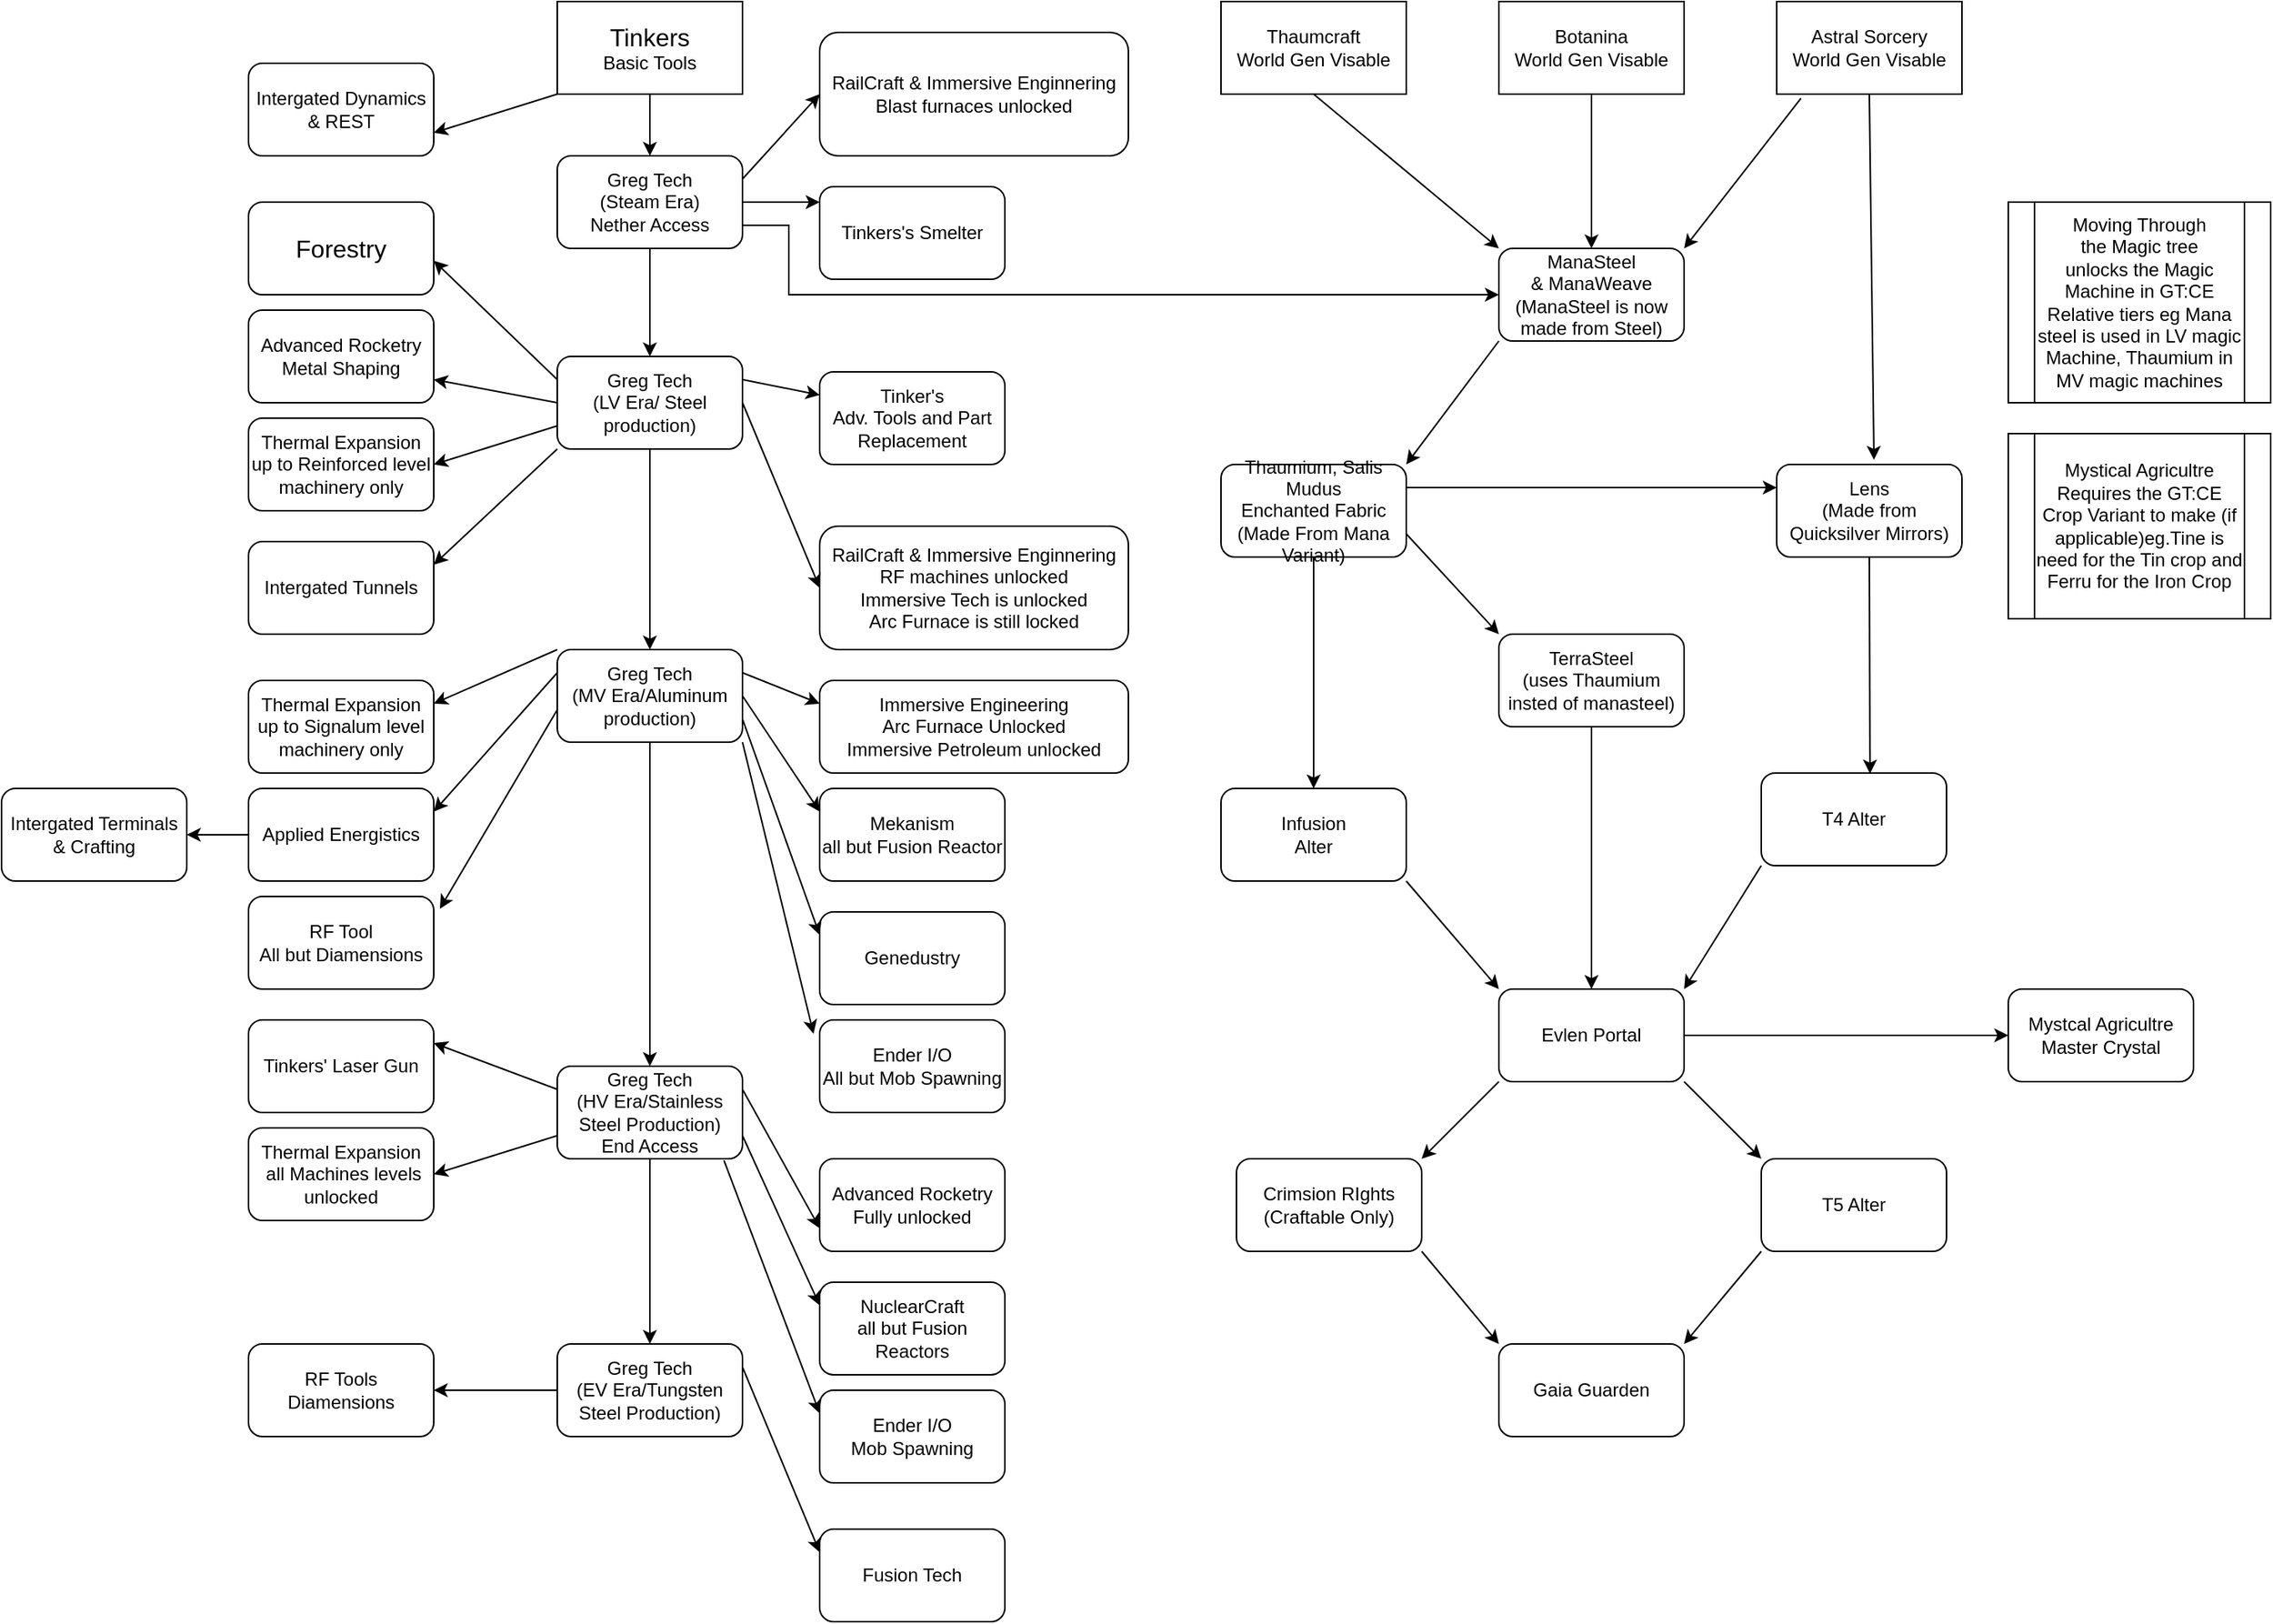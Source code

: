 <mxfile version="12.4.3" type="github" pages="1">
  <diagram id="E05luGIgBVNeL6oh5AB8" name="Page-1">
    <mxGraphModel dx="2500" dy="905" grid="1" gridSize="10" guides="1" tooltips="1" connect="1" arrows="1" fold="1" page="1" pageScale="1" pageWidth="827" pageHeight="1169" math="0" shadow="0">
      <root>
        <mxCell id="0"/>
        <mxCell id="1" parent="0"/>
        <mxCell id="te4BPd4gL-SLr1GhwpY1-33" style="edgeStyle=orthogonalEdgeStyle;rounded=0;orthogonalLoop=1;jettySize=auto;html=1;exitX=0.5;exitY=1;exitDx=0;exitDy=0;entryX=0.5;entryY=0;entryDx=0;entryDy=0;" parent="1" source="PJJnslw4Wn_ZsGAr-Ul9-1" target="te4BPd4gL-SLr1GhwpY1-1" edge="1">
          <mxGeometry relative="1" as="geometry"/>
        </mxCell>
        <mxCell id="PJJnslw4Wn_ZsGAr-Ul9-1" value="&lt;div&gt;&lt;font style=&quot;font-size: 16px&quot;&gt;Tinkers&lt;/font&gt;&lt;/div&gt;Basic Tools" style="rounded=0;whiteSpace=wrap;html=1;" parent="1" vertex="1">
          <mxGeometry x="340" y="20" width="120" height="60" as="geometry"/>
        </mxCell>
        <mxCell id="PJJnslw4Wn_ZsGAr-Ul9-2" value="&lt;font style=&quot;font-size: 16px&quot;&gt;Forestry&lt;/font&gt;" style="rounded=1;whiteSpace=wrap;html=1;" parent="1" vertex="1">
          <mxGeometry x="140" y="150" width="120" height="60" as="geometry"/>
        </mxCell>
        <mxCell id="CSdkW1yLN_EMIZcc1iPK-7" style="edgeStyle=orthogonalEdgeStyle;rounded=0;orthogonalLoop=1;jettySize=auto;html=1;exitX=1;exitY=0.75;exitDx=0;exitDy=0;entryX=0;entryY=0.5;entryDx=0;entryDy=0;" parent="1" source="te4BPd4gL-SLr1GhwpY1-1" target="CSdkW1yLN_EMIZcc1iPK-4" edge="1">
          <mxGeometry relative="1" as="geometry">
            <Array as="points">
              <mxPoint x="490" y="165"/>
              <mxPoint x="490" y="210"/>
            </Array>
          </mxGeometry>
        </mxCell>
        <mxCell id="te4BPd4gL-SLr1GhwpY1-1" value="&lt;div&gt;Greg Tech &lt;br&gt;&lt;/div&gt;&lt;div&gt;(Steam Era)&lt;/div&gt;Nether Access" style="rounded=1;whiteSpace=wrap;html=1;" parent="1" vertex="1">
          <mxGeometry x="340" y="120" width="120" height="60" as="geometry"/>
        </mxCell>
        <mxCell id="te4BPd4gL-SLr1GhwpY1-9" value="&lt;div&gt;Greg Tech&lt;/div&gt;&lt;div&gt;(LV Era/ Steel production)&lt;br&gt;&lt;/div&gt;" style="rounded=1;whiteSpace=wrap;html=1;" parent="1" vertex="1">
          <mxGeometry x="340" y="250" width="120" height="60" as="geometry"/>
        </mxCell>
        <mxCell id="te4BPd4gL-SLr1GhwpY1-12" value="" style="endArrow=classic;html=1;exitX=0.5;exitY=1;exitDx=0;exitDy=0;entryX=0.5;entryY=0;entryDx=0;entryDy=0;" parent="1" source="te4BPd4gL-SLr1GhwpY1-1" target="te4BPd4gL-SLr1GhwpY1-9" edge="1">
          <mxGeometry width="50" height="50" relative="1" as="geometry">
            <mxPoint x="390" y="250" as="sourcePoint"/>
            <mxPoint x="440" y="200" as="targetPoint"/>
          </mxGeometry>
        </mxCell>
        <mxCell id="te4BPd4gL-SLr1GhwpY1-13" value="&lt;div&gt;RailCraft &amp;amp; Immersive Enginnering&lt;/div&gt;&lt;div&gt;Blast &lt;span style=&quot;background-color: rgb(255 , 255 , 255)&quot;&gt;&lt;span style=&quot;background-position: 0% 0% ; background-repeat: repeat ; background-attachment: scroll ; background-image: none ; background-size: auto&quot;&gt;furnaces unlocked&lt;br&gt;&lt;/span&gt;&lt;/span&gt;&lt;/div&gt;" style="rounded=1;whiteSpace=wrap;html=1;" parent="1" vertex="1">
          <mxGeometry x="510" y="40" width="200" height="80" as="geometry"/>
        </mxCell>
        <mxCell id="te4BPd4gL-SLr1GhwpY1-14" value="" style="endArrow=classic;html=1;exitX=1;exitY=0.25;exitDx=0;exitDy=0;entryX=0;entryY=0.5;entryDx=0;entryDy=0;" parent="1" source="te4BPd4gL-SLr1GhwpY1-1" target="te4BPd4gL-SLr1GhwpY1-13" edge="1">
          <mxGeometry width="50" height="50" relative="1" as="geometry">
            <mxPoint x="460" y="200" as="sourcePoint"/>
            <mxPoint x="510" y="150" as="targetPoint"/>
          </mxGeometry>
        </mxCell>
        <mxCell id="te4BPd4gL-SLr1GhwpY1-15" value="&lt;div&gt;RailCraft &amp;amp; Immersive Enginnering&lt;/div&gt;&lt;div&gt;RF machines unlocked&lt;/div&gt;&lt;div&gt;Immersive Tech is unlocked&lt;br&gt;&lt;/div&gt;&lt;div&gt;Arc Furnace is still locked &lt;br&gt;&lt;/div&gt;" style="rounded=1;whiteSpace=wrap;html=1;" parent="1" vertex="1">
          <mxGeometry x="510" y="360" width="200" height="80" as="geometry"/>
        </mxCell>
        <mxCell id="te4BPd4gL-SLr1GhwpY1-16" value="" style="endArrow=classic;html=1;exitX=1;exitY=0.5;exitDx=0;exitDy=0;entryX=0;entryY=0.5;entryDx=0;entryDy=0;" parent="1" source="te4BPd4gL-SLr1GhwpY1-9" target="te4BPd4gL-SLr1GhwpY1-15" edge="1">
          <mxGeometry width="50" height="50" relative="1" as="geometry">
            <mxPoint x="470" y="320" as="sourcePoint"/>
            <mxPoint x="520" y="270" as="targetPoint"/>
          </mxGeometry>
        </mxCell>
        <mxCell id="te4BPd4gL-SLr1GhwpY1-17" value="&lt;div&gt;Greg Tech&lt;/div&gt;&lt;div&gt;(MV Era/Aluminum production)&lt;br&gt;&lt;/div&gt;" style="rounded=1;whiteSpace=wrap;html=1;" parent="1" vertex="1">
          <mxGeometry x="340" y="440" width="120" height="60" as="geometry"/>
        </mxCell>
        <mxCell id="te4BPd4gL-SLr1GhwpY1-18" value="&lt;div&gt;Immersive Engineering&lt;/div&gt;&lt;div&gt;Arc Furnace Unlocked&lt;/div&gt;&lt;div&gt;Immersive Petroleum unlocked&lt;br&gt;&lt;/div&gt;" style="rounded=1;whiteSpace=wrap;html=1;" parent="1" vertex="1">
          <mxGeometry x="510" y="460" width="200" height="60" as="geometry"/>
        </mxCell>
        <mxCell id="te4BPd4gL-SLr1GhwpY1-19" value="" style="endArrow=classic;html=1;exitX=0.5;exitY=1;exitDx=0;exitDy=0;entryX=0.5;entryY=0;entryDx=0;entryDy=0;" parent="1" source="te4BPd4gL-SLr1GhwpY1-9" target="te4BPd4gL-SLr1GhwpY1-17" edge="1">
          <mxGeometry width="50" height="50" relative="1" as="geometry">
            <mxPoint x="400" y="279.289" as="sourcePoint"/>
            <mxPoint x="470" y="280" as="targetPoint"/>
          </mxGeometry>
        </mxCell>
        <mxCell id="te4BPd4gL-SLr1GhwpY1-20" value="" style="endArrow=classic;html=1;exitX=1;exitY=0.25;exitDx=0;exitDy=0;entryX=0;entryY=0.25;entryDx=0;entryDy=0;" parent="1" source="te4BPd4gL-SLr1GhwpY1-17" target="te4BPd4gL-SLr1GhwpY1-18" edge="1">
          <mxGeometry width="50" height="50" relative="1" as="geometry">
            <mxPoint x="460" y="450" as="sourcePoint"/>
            <mxPoint x="510" y="400" as="targetPoint"/>
          </mxGeometry>
        </mxCell>
        <mxCell id="te4BPd4gL-SLr1GhwpY1-39" style="edgeStyle=orthogonalEdgeStyle;rounded=0;orthogonalLoop=1;jettySize=auto;html=1;exitX=0.5;exitY=1;exitDx=0;exitDy=0;entryX=0.5;entryY=0;entryDx=0;entryDy=0;" parent="1" source="te4BPd4gL-SLr1GhwpY1-21" target="te4BPd4gL-SLr1GhwpY1-38" edge="1">
          <mxGeometry relative="1" as="geometry"/>
        </mxCell>
        <mxCell id="te4BPd4gL-SLr1GhwpY1-21" value="&lt;div&gt;Greg Tech&lt;/div&gt;&lt;div&gt;(HV Era/Stainless Steel Production)&lt;br&gt;&lt;/div&gt;&lt;div&gt;End Access&lt;br&gt;&lt;/div&gt;" style="rounded=1;whiteSpace=wrap;html=1;" parent="1" vertex="1">
          <mxGeometry x="340" y="710" width="120" height="60" as="geometry"/>
        </mxCell>
        <mxCell id="te4BPd4gL-SLr1GhwpY1-22" value="" style="endArrow=classic;html=1;exitX=0.5;exitY=1;exitDx=0;exitDy=0;entryX=0.5;entryY=0;entryDx=0;entryDy=0;" parent="1" source="te4BPd4gL-SLr1GhwpY1-17" target="te4BPd4gL-SLr1GhwpY1-21" edge="1">
          <mxGeometry width="50" height="50" relative="1" as="geometry">
            <mxPoint x="400" y="410" as="sourcePoint"/>
            <mxPoint x="450" y="360" as="targetPoint"/>
          </mxGeometry>
        </mxCell>
        <mxCell id="te4BPd4gL-SLr1GhwpY1-23" value="&lt;div&gt;Advanced Rocketry&lt;/div&gt;&lt;div&gt;Fully unlocked&lt;br&gt;&lt;/div&gt;" style="rounded=1;whiteSpace=wrap;html=1;" parent="1" vertex="1">
          <mxGeometry x="510" y="770" width="120" height="60" as="geometry"/>
        </mxCell>
        <mxCell id="te4BPd4gL-SLr1GhwpY1-24" value="&lt;div&gt;Advanced Rocketry&lt;/div&gt;&lt;div&gt;Metal Shaping&lt;br&gt;&lt;/div&gt;" style="rounded=1;whiteSpace=wrap;html=1;" parent="1" vertex="1">
          <mxGeometry x="140" y="220" width="120" height="60" as="geometry"/>
        </mxCell>
        <mxCell id="te4BPd4gL-SLr1GhwpY1-25" value="" style="endArrow=classic;html=1;exitX=0;exitY=0.5;exitDx=0;exitDy=0;entryX=1;entryY=0.75;entryDx=0;entryDy=0;" parent="1" source="te4BPd4gL-SLr1GhwpY1-9" target="te4BPd4gL-SLr1GhwpY1-24" edge="1">
          <mxGeometry width="50" height="50" relative="1" as="geometry">
            <mxPoint x="170" y="320" as="sourcePoint"/>
            <mxPoint x="220" y="270" as="targetPoint"/>
          </mxGeometry>
        </mxCell>
        <mxCell id="te4BPd4gL-SLr1GhwpY1-26" value="" style="endArrow=classic;html=1;exitX=1;exitY=0.25;exitDx=0;exitDy=0;entryX=0;entryY=0.75;entryDx=0;entryDy=0;" parent="1" source="te4BPd4gL-SLr1GhwpY1-21" target="te4BPd4gL-SLr1GhwpY1-23" edge="1">
          <mxGeometry width="50" height="50" relative="1" as="geometry">
            <mxPoint x="470" y="790" as="sourcePoint"/>
            <mxPoint x="520" y="740" as="targetPoint"/>
          </mxGeometry>
        </mxCell>
        <mxCell id="te4BPd4gL-SLr1GhwpY1-27" value="&lt;div&gt;Thermal Expansion&lt;/div&gt;&lt;div&gt;up to Reinforced level machinery only&lt;br&gt;&lt;/div&gt;" style="rounded=1;whiteSpace=wrap;html=1;" parent="1" vertex="1">
          <mxGeometry x="140" y="290" width="120" height="60" as="geometry"/>
        </mxCell>
        <mxCell id="te4BPd4gL-SLr1GhwpY1-28" value="" style="endArrow=classic;html=1;entryX=1;entryY=0.5;entryDx=0;entryDy=0;exitX=0;exitY=0.75;exitDx=0;exitDy=0;" parent="1" source="te4BPd4gL-SLr1GhwpY1-9" target="te4BPd4gL-SLr1GhwpY1-27" edge="1">
          <mxGeometry width="50" height="50" relative="1" as="geometry">
            <mxPoint x="340" y="290" as="sourcePoint"/>
            <mxPoint x="390" y="240" as="targetPoint"/>
          </mxGeometry>
        </mxCell>
        <mxCell id="te4BPd4gL-SLr1GhwpY1-29" value="&lt;div&gt;Thermal Expansion&lt;/div&gt;&lt;div&gt;up to Signalum level machinery only&lt;br&gt;&lt;/div&gt;" style="rounded=1;whiteSpace=wrap;html=1;" parent="1" vertex="1">
          <mxGeometry x="140" y="460" width="120" height="60" as="geometry"/>
        </mxCell>
        <mxCell id="te4BPd4gL-SLr1GhwpY1-30" value="&lt;div&gt;Thermal Expansion&lt;/div&gt;&lt;div&gt;&amp;nbsp;all Machines levels unlocked&lt;br&gt;&lt;/div&gt;" style="rounded=1;whiteSpace=wrap;html=1;" parent="1" vertex="1">
          <mxGeometry x="140" y="750" width="120" height="60" as="geometry"/>
        </mxCell>
        <mxCell id="te4BPd4gL-SLr1GhwpY1-35" value="" style="endArrow=classic;html=1;exitX=0;exitY=0.25;exitDx=0;exitDy=0;entryX=1;entryY=0.633;entryDx=0;entryDy=0;entryPerimeter=0;" parent="1" source="te4BPd4gL-SLr1GhwpY1-9" target="PJJnslw4Wn_ZsGAr-Ul9-2" edge="1">
          <mxGeometry width="50" height="50" relative="1" as="geometry">
            <mxPoint x="280" y="170" as="sourcePoint"/>
            <mxPoint x="330" y="120" as="targetPoint"/>
          </mxGeometry>
        </mxCell>
        <mxCell id="te4BPd4gL-SLr1GhwpY1-37" value="" style="endArrow=classic;html=1;entryX=1;entryY=0.25;entryDx=0;entryDy=0;exitX=0;exitY=0;exitDx=0;exitDy=0;" parent="1" source="te4BPd4gL-SLr1GhwpY1-17" target="te4BPd4gL-SLr1GhwpY1-29" edge="1">
          <mxGeometry width="50" height="50" relative="1" as="geometry">
            <mxPoint x="338" y="385" as="sourcePoint"/>
            <mxPoint x="390" y="390" as="targetPoint"/>
          </mxGeometry>
        </mxCell>
        <mxCell id="te4BPd4gL-SLr1GhwpY1-38" value="&lt;div&gt;Greg Tech&lt;/div&gt;&lt;div&gt;(EV Era/Tungsten Steel Production)&lt;br&gt;&lt;/div&gt;" style="rounded=1;whiteSpace=wrap;html=1;" parent="1" vertex="1">
          <mxGeometry x="340" y="890" width="120" height="60" as="geometry"/>
        </mxCell>
        <mxCell id="te4BPd4gL-SLr1GhwpY1-42" value="RF Tools Diamensions" style="rounded=1;whiteSpace=wrap;html=1;" parent="1" vertex="1">
          <mxGeometry x="140" y="890" width="120" height="60" as="geometry"/>
        </mxCell>
        <mxCell id="te4BPd4gL-SLr1GhwpY1-43" value="" style="endArrow=classic;html=1;entryX=1;entryY=0.5;entryDx=0;entryDy=0;exitX=0;exitY=0.5;exitDx=0;exitDy=0;" parent="1" source="te4BPd4gL-SLr1GhwpY1-38" target="te4BPd4gL-SLr1GhwpY1-42" edge="1">
          <mxGeometry width="50" height="50" relative="1" as="geometry">
            <mxPoint x="280" y="960" as="sourcePoint"/>
            <mxPoint x="330" y="910" as="targetPoint"/>
          </mxGeometry>
        </mxCell>
        <mxCell id="te4BPd4gL-SLr1GhwpY1-44" value="&lt;div&gt;Ender I/O&lt;/div&gt;Mob Spawning" style="rounded=1;whiteSpace=wrap;html=1;" parent="1" vertex="1">
          <mxGeometry x="510" y="920" width="120" height="60" as="geometry"/>
        </mxCell>
        <mxCell id="te4BPd4gL-SLr1GhwpY1-45" value="" style="endArrow=classic;html=1;exitX=0.9;exitY=1.017;exitDx=0;exitDy=0;entryX=0;entryY=0.25;entryDx=0;entryDy=0;exitPerimeter=0;" parent="1" source="te4BPd4gL-SLr1GhwpY1-21" target="te4BPd4gL-SLr1GhwpY1-44" edge="1">
          <mxGeometry width="50" height="50" relative="1" as="geometry">
            <mxPoint x="460" y="950" as="sourcePoint"/>
            <mxPoint x="517" y="903" as="targetPoint"/>
          </mxGeometry>
        </mxCell>
        <mxCell id="te4BPd4gL-SLr1GhwpY1-46" value="&lt;div&gt;Mekanism&lt;/div&gt;&lt;div&gt;all but Fusion Reactor&lt;br&gt;&lt;/div&gt;" style="rounded=1;whiteSpace=wrap;html=1;" parent="1" vertex="1">
          <mxGeometry x="510" y="530" width="120" height="60" as="geometry"/>
        </mxCell>
        <mxCell id="te4BPd4gL-SLr1GhwpY1-48" value="" style="endArrow=classic;html=1;exitX=1;exitY=0.5;exitDx=0;exitDy=0;entryX=0;entryY=0.25;entryDx=0;entryDy=0;" parent="1" source="te4BPd4gL-SLr1GhwpY1-17" target="te4BPd4gL-SLr1GhwpY1-46" edge="1">
          <mxGeometry width="50" height="50" relative="1" as="geometry">
            <mxPoint x="440" y="500" as="sourcePoint"/>
            <mxPoint x="490" y="450" as="targetPoint"/>
          </mxGeometry>
        </mxCell>
        <mxCell id="te4BPd4gL-SLr1GhwpY1-49" value="&lt;div&gt;NuclearCraft&lt;/div&gt;&lt;div&gt;all but Fusion Reactors&lt;br&gt;&lt;/div&gt;" style="rounded=1;whiteSpace=wrap;html=1;" parent="1" vertex="1">
          <mxGeometry x="510" y="850" width="120" height="60" as="geometry"/>
        </mxCell>
        <mxCell id="te4BPd4gL-SLr1GhwpY1-50" value="" style="endArrow=classic;html=1;exitX=1;exitY=0.75;exitDx=0;exitDy=0;entryX=0;entryY=0.25;entryDx=0;entryDy=0;" parent="1" source="te4BPd4gL-SLr1GhwpY1-21" target="te4BPd4gL-SLr1GhwpY1-49" edge="1">
          <mxGeometry width="50" height="50" relative="1" as="geometry">
            <mxPoint x="460" y="850" as="sourcePoint"/>
            <mxPoint x="510" y="800" as="targetPoint"/>
          </mxGeometry>
        </mxCell>
        <mxCell id="te4BPd4gL-SLr1GhwpY1-51" value="Applied Energistics" style="rounded=1;whiteSpace=wrap;html=1;" parent="1" vertex="1">
          <mxGeometry x="140" y="530" width="120" height="60" as="geometry"/>
        </mxCell>
        <mxCell id="te4BPd4gL-SLr1GhwpY1-52" value="" style="endArrow=classic;html=1;entryX=1;entryY=0.5;entryDx=0;entryDy=0;exitX=0;exitY=0.75;exitDx=0;exitDy=0;" parent="1" source="te4BPd4gL-SLr1GhwpY1-21" target="te4BPd4gL-SLr1GhwpY1-30" edge="1">
          <mxGeometry width="50" height="50" relative="1" as="geometry">
            <mxPoint x="290" y="810" as="sourcePoint"/>
            <mxPoint x="340" y="760" as="targetPoint"/>
          </mxGeometry>
        </mxCell>
        <mxCell id="te4BPd4gL-SLr1GhwpY1-53" value="" style="endArrow=classic;html=1;entryX=1;entryY=0.25;entryDx=0;entryDy=0;exitX=0;exitY=0.25;exitDx=0;exitDy=0;" parent="1" source="te4BPd4gL-SLr1GhwpY1-17" target="te4BPd4gL-SLr1GhwpY1-51" edge="1">
          <mxGeometry width="50" height="50" relative="1" as="geometry">
            <mxPoint x="280" y="490" as="sourcePoint"/>
            <mxPoint x="330" y="440" as="targetPoint"/>
          </mxGeometry>
        </mxCell>
        <mxCell id="te4BPd4gL-SLr1GhwpY1-54" value="Genedustry" style="rounded=1;whiteSpace=wrap;html=1;" parent="1" vertex="1">
          <mxGeometry x="510" y="610" width="120" height="60" as="geometry"/>
        </mxCell>
        <mxCell id="te4BPd4gL-SLr1GhwpY1-55" value="" style="endArrow=classic;html=1;entryX=0;entryY=0.25;entryDx=0;entryDy=0;exitX=1;exitY=0.75;exitDx=0;exitDy=0;" parent="1" source="te4BPd4gL-SLr1GhwpY1-17" target="te4BPd4gL-SLr1GhwpY1-54" edge="1">
          <mxGeometry width="50" height="50" relative="1" as="geometry">
            <mxPoint x="430" y="530" as="sourcePoint"/>
            <mxPoint x="480" y="480" as="targetPoint"/>
          </mxGeometry>
        </mxCell>
        <mxCell id="te4BPd4gL-SLr1GhwpY1-56" value="&lt;div&gt;Fusion Tech&lt;/div&gt;" style="rounded=1;whiteSpace=wrap;html=1;" parent="1" vertex="1">
          <mxGeometry x="510" y="1010" width="120" height="60" as="geometry"/>
        </mxCell>
        <mxCell id="te4BPd4gL-SLr1GhwpY1-57" value="" style="endArrow=classic;html=1;entryX=0;entryY=0.25;entryDx=0;entryDy=0;exitX=1;exitY=0.25;exitDx=0;exitDy=0;" parent="1" source="te4BPd4gL-SLr1GhwpY1-38" target="te4BPd4gL-SLr1GhwpY1-56" edge="1">
          <mxGeometry width="50" height="50" relative="1" as="geometry">
            <mxPoint x="420" y="1030" as="sourcePoint"/>
            <mxPoint x="470" y="980" as="targetPoint"/>
          </mxGeometry>
        </mxCell>
        <mxCell id="te4BPd4gL-SLr1GhwpY1-59" value="&lt;div&gt;RF Tool&lt;/div&gt;&lt;div&gt;All but Diamensions&lt;br&gt;&lt;/div&gt;" style="rounded=1;whiteSpace=wrap;html=1;" parent="1" vertex="1">
          <mxGeometry x="140" y="600" width="120" height="60" as="geometry"/>
        </mxCell>
        <mxCell id="te4BPd4gL-SLr1GhwpY1-60" value="" style="endArrow=classic;html=1;entryX=1.033;entryY=0.133;entryDx=0;entryDy=0;entryPerimeter=0;exitX=0;exitY=0.65;exitDx=0;exitDy=0;exitPerimeter=0;" parent="1" source="te4BPd4gL-SLr1GhwpY1-17" target="te4BPd4gL-SLr1GhwpY1-59" edge="1">
          <mxGeometry width="50" height="50" relative="1" as="geometry">
            <mxPoint x="300" y="550" as="sourcePoint"/>
            <mxPoint x="350" y="500" as="targetPoint"/>
          </mxGeometry>
        </mxCell>
        <mxCell id="te4BPd4gL-SLr1GhwpY1-61" value="&lt;div&gt;Ender I/O&lt;/div&gt;All but Mob Spawning" style="rounded=1;whiteSpace=wrap;html=1;" parent="1" vertex="1">
          <mxGeometry x="510" y="680" width="120" height="60" as="geometry"/>
        </mxCell>
        <mxCell id="te4BPd4gL-SLr1GhwpY1-62" value="" style="endArrow=classic;html=1;entryX=-0.033;entryY=0.15;entryDx=0;entryDy=0;entryPerimeter=0;exitX=1;exitY=1;exitDx=0;exitDy=0;" parent="1" source="te4BPd4gL-SLr1GhwpY1-17" target="te4BPd4gL-SLr1GhwpY1-61" edge="1">
          <mxGeometry width="50" height="50" relative="1" as="geometry">
            <mxPoint x="430" y="610" as="sourcePoint"/>
            <mxPoint x="480" y="560" as="targetPoint"/>
          </mxGeometry>
        </mxCell>
        <mxCell id="CSdkW1yLN_EMIZcc1iPK-1" value="&lt;div&gt;Thaumcraft&lt;/div&gt;World Gen Visable" style="rounded=0;whiteSpace=wrap;html=1;" parent="1" vertex="1">
          <mxGeometry x="770" y="20" width="120" height="60" as="geometry"/>
        </mxCell>
        <mxCell id="CSdkW1yLN_EMIZcc1iPK-2" value="&lt;div&gt;Botanina&lt;/div&gt;&lt;div&gt;World Gen Visable&lt;/div&gt;" style="rounded=0;whiteSpace=wrap;html=1;" parent="1" vertex="1">
          <mxGeometry x="950" y="20" width="120" height="60" as="geometry"/>
        </mxCell>
        <mxCell id="CSdkW1yLN_EMIZcc1iPK-3" value="&lt;div&gt;Astral Sorcery&lt;/div&gt;World Gen Visable" style="rounded=0;whiteSpace=wrap;html=1;" parent="1" vertex="1">
          <mxGeometry x="1130" y="20" width="120" height="60" as="geometry"/>
        </mxCell>
        <mxCell id="CSdkW1yLN_EMIZcc1iPK-4" value="&lt;div&gt;ManaSteel&lt;/div&gt;&amp;amp; ManaWeave&lt;br&gt;&lt;div&gt;(ManaSteel is now made from Steel)&lt;br&gt;&lt;/div&gt;" style="rounded=1;whiteSpace=wrap;html=1;" parent="1" vertex="1">
          <mxGeometry x="950" y="180" width="120" height="60" as="geometry"/>
        </mxCell>
        <mxCell id="CSdkW1yLN_EMIZcc1iPK-5" value="" style="endArrow=classic;html=1;exitX=0.5;exitY=1;exitDx=0;exitDy=0;entryX=0.5;entryY=0;entryDx=0;entryDy=0;" parent="1" source="CSdkW1yLN_EMIZcc1iPK-2" target="CSdkW1yLN_EMIZcc1iPK-4" edge="1">
          <mxGeometry width="50" height="50" relative="1" as="geometry">
            <mxPoint x="1000" y="150" as="sourcePoint"/>
            <mxPoint x="1050" y="100" as="targetPoint"/>
          </mxGeometry>
        </mxCell>
        <mxCell id="CSdkW1yLN_EMIZcc1iPK-6" value="&lt;div&gt;Thaumium, Salis Mudus&lt;br&gt;&lt;/div&gt;&lt;div&gt;Enchanted Fabric&lt;br&gt;&lt;/div&gt;&lt;div&gt;(Made From Mana Variant)&lt;br&gt;&lt;/div&gt;" style="rounded=1;whiteSpace=wrap;html=1;" parent="1" vertex="1">
          <mxGeometry x="770" y="320" width="120" height="60" as="geometry"/>
        </mxCell>
        <mxCell id="CSdkW1yLN_EMIZcc1iPK-8" value="" style="endArrow=classic;html=1;exitX=0.5;exitY=1;exitDx=0;exitDy=0;entryX=0;entryY=0;entryDx=0;entryDy=0;" parent="1" source="CSdkW1yLN_EMIZcc1iPK-1" target="CSdkW1yLN_EMIZcc1iPK-4" edge="1">
          <mxGeometry width="50" height="50" relative="1" as="geometry">
            <mxPoint x="810" y="170" as="sourcePoint"/>
            <mxPoint x="860" y="120" as="targetPoint"/>
          </mxGeometry>
        </mxCell>
        <mxCell id="CSdkW1yLN_EMIZcc1iPK-9" value="" style="endArrow=classic;html=1;exitX=0.131;exitY=1.045;exitDx=0;exitDy=0;exitPerimeter=0;entryX=1;entryY=0;entryDx=0;entryDy=0;" parent="1" source="CSdkW1yLN_EMIZcc1iPK-3" target="CSdkW1yLN_EMIZcc1iPK-4" edge="1">
          <mxGeometry width="50" height="50" relative="1" as="geometry">
            <mxPoint x="1120" y="190" as="sourcePoint"/>
            <mxPoint x="1170" y="140" as="targetPoint"/>
          </mxGeometry>
        </mxCell>
        <mxCell id="CSdkW1yLN_EMIZcc1iPK-10" value="" style="endArrow=classic;html=1;exitX=0;exitY=1;exitDx=0;exitDy=0;entryX=1;entryY=0;entryDx=0;entryDy=0;" parent="1" source="CSdkW1yLN_EMIZcc1iPK-4" target="CSdkW1yLN_EMIZcc1iPK-6" edge="1">
          <mxGeometry width="50" height="50" relative="1" as="geometry">
            <mxPoint x="980" y="350" as="sourcePoint"/>
            <mxPoint x="1030" y="300" as="targetPoint"/>
          </mxGeometry>
        </mxCell>
        <mxCell id="CSdkW1yLN_EMIZcc1iPK-11" value="&lt;div&gt;TerraSteel&lt;/div&gt;&lt;div&gt;(uses Thaumium insted of manasteel)&lt;br&gt;&lt;/div&gt;" style="rounded=1;whiteSpace=wrap;html=1;" parent="1" vertex="1">
          <mxGeometry x="950" y="430" width="120" height="60" as="geometry"/>
        </mxCell>
        <mxCell id="CSdkW1yLN_EMIZcc1iPK-12" value="&lt;div&gt;Lens&lt;/div&gt;&lt;div&gt;(Made from Quicksilver Mirrors)&lt;br&gt;&lt;/div&gt;" style="rounded=1;whiteSpace=wrap;html=1;" parent="1" vertex="1">
          <mxGeometry x="1130" y="320" width="120" height="60" as="geometry"/>
        </mxCell>
        <mxCell id="CSdkW1yLN_EMIZcc1iPK-13" value="" style="endArrow=classic;html=1;exitX=1;exitY=0.25;exitDx=0;exitDy=0;entryX=0;entryY=0.25;entryDx=0;entryDy=0;" parent="1" source="CSdkW1yLN_EMIZcc1iPK-6" target="CSdkW1yLN_EMIZcc1iPK-12" edge="1">
          <mxGeometry width="50" height="50" relative="1" as="geometry">
            <mxPoint x="910" y="390" as="sourcePoint"/>
            <mxPoint x="960" y="340" as="targetPoint"/>
          </mxGeometry>
        </mxCell>
        <mxCell id="CSdkW1yLN_EMIZcc1iPK-14" value="" style="endArrow=classic;html=1;exitX=1;exitY=0.75;exitDx=0;exitDy=0;entryX=0;entryY=0;entryDx=0;entryDy=0;" parent="1" source="CSdkW1yLN_EMIZcc1iPK-6" target="CSdkW1yLN_EMIZcc1iPK-11" edge="1">
          <mxGeometry width="50" height="50" relative="1" as="geometry">
            <mxPoint x="900" y="420" as="sourcePoint"/>
            <mxPoint x="950" y="370" as="targetPoint"/>
          </mxGeometry>
        </mxCell>
        <mxCell id="CSdkW1yLN_EMIZcc1iPK-15" value="T4 Alter" style="rounded=1;whiteSpace=wrap;html=1;" parent="1" vertex="1">
          <mxGeometry x="1120" y="520" width="120" height="60" as="geometry"/>
        </mxCell>
        <mxCell id="CSdkW1yLN_EMIZcc1iPK-16" value="&lt;div&gt;Infusion&lt;/div&gt;&lt;div&gt;Alter&lt;br&gt;&lt;/div&gt;" style="rounded=1;whiteSpace=wrap;html=1;" parent="1" vertex="1">
          <mxGeometry x="770" y="530" width="120" height="60" as="geometry"/>
        </mxCell>
        <mxCell id="CSdkW1yLN_EMIZcc1iPK-17" value="" style="endArrow=classic;html=1;exitX=0.5;exitY=1;exitDx=0;exitDy=0;entryX=0.5;entryY=0;entryDx=0;entryDy=0;" parent="1" source="CSdkW1yLN_EMIZcc1iPK-6" target="CSdkW1yLN_EMIZcc1iPK-16" edge="1">
          <mxGeometry width="50" height="50" relative="1" as="geometry">
            <mxPoint x="820" y="500" as="sourcePoint"/>
            <mxPoint x="870" y="450" as="targetPoint"/>
          </mxGeometry>
        </mxCell>
        <mxCell id="CSdkW1yLN_EMIZcc1iPK-18" value="" style="endArrow=classic;html=1;exitX=0.5;exitY=1;exitDx=0;exitDy=0;entryX=0.587;entryY=0.006;entryDx=0;entryDy=0;entryPerimeter=0;" parent="1" source="CSdkW1yLN_EMIZcc1iPK-12" target="CSdkW1yLN_EMIZcc1iPK-15" edge="1">
          <mxGeometry width="50" height="50" relative="1" as="geometry">
            <mxPoint x="1160" y="470" as="sourcePoint"/>
            <mxPoint x="1210" y="420" as="targetPoint"/>
          </mxGeometry>
        </mxCell>
        <mxCell id="CSdkW1yLN_EMIZcc1iPK-19" value="Evlen Portal" style="rounded=1;whiteSpace=wrap;html=1;" parent="1" vertex="1">
          <mxGeometry x="950" y="660" width="120" height="60" as="geometry"/>
        </mxCell>
        <mxCell id="CSdkW1yLN_EMIZcc1iPK-20" value="" style="endArrow=classic;html=1;exitX=1;exitY=1;exitDx=0;exitDy=0;entryX=0;entryY=0;entryDx=0;entryDy=0;" parent="1" source="CSdkW1yLN_EMIZcc1iPK-16" target="CSdkW1yLN_EMIZcc1iPK-19" edge="1">
          <mxGeometry width="50" height="50" relative="1" as="geometry">
            <mxPoint x="930" y="640" as="sourcePoint"/>
            <mxPoint x="980" y="590" as="targetPoint"/>
          </mxGeometry>
        </mxCell>
        <mxCell id="CSdkW1yLN_EMIZcc1iPK-21" value="" style="endArrow=classic;html=1;exitX=0;exitY=1;exitDx=0;exitDy=0;entryX=1;entryY=0;entryDx=0;entryDy=0;" parent="1" source="CSdkW1yLN_EMIZcc1iPK-15" target="CSdkW1yLN_EMIZcc1iPK-19" edge="1">
          <mxGeometry width="50" height="50" relative="1" as="geometry">
            <mxPoint x="1110" y="700" as="sourcePoint"/>
            <mxPoint x="1160" y="650" as="targetPoint"/>
          </mxGeometry>
        </mxCell>
        <mxCell id="CSdkW1yLN_EMIZcc1iPK-22" value="" style="endArrow=classic;html=1;exitX=0.5;exitY=1;exitDx=0;exitDy=0;entryX=0.5;entryY=0;entryDx=0;entryDy=0;" parent="1" source="CSdkW1yLN_EMIZcc1iPK-11" target="CSdkW1yLN_EMIZcc1iPK-19" edge="1">
          <mxGeometry width="50" height="50" relative="1" as="geometry">
            <mxPoint x="990" y="590" as="sourcePoint"/>
            <mxPoint x="1040" y="540" as="targetPoint"/>
          </mxGeometry>
        </mxCell>
        <mxCell id="CSdkW1yLN_EMIZcc1iPK-23" value="" style="endArrow=classic;html=1;exitX=0.5;exitY=1;exitDx=0;exitDy=0;" parent="1" source="CSdkW1yLN_EMIZcc1iPK-3" edge="1">
          <mxGeometry width="50" height="50" relative="1" as="geometry">
            <mxPoint x="1160" y="240" as="sourcePoint"/>
            <mxPoint x="1193" y="317" as="targetPoint"/>
          </mxGeometry>
        </mxCell>
        <mxCell id="CSdkW1yLN_EMIZcc1iPK-26" value="&lt;div&gt;Moving Through&lt;/div&gt;&lt;div&gt;the Magic tree&lt;/div&gt;&lt;div&gt;unlocks the Magic Machine in GT:CE&lt;/div&gt;&lt;div&gt;Relative tiers eg Mana steel is used in LV magic Machine, Thaumium in MV magic machines&lt;br&gt;&lt;/div&gt;" style="shape=process;whiteSpace=wrap;html=1;backgroundOutline=1;" parent="1" vertex="1">
          <mxGeometry x="1280" y="150" width="170" height="130" as="geometry"/>
        </mxCell>
        <mxCell id="CSdkW1yLN_EMIZcc1iPK-27" value="&lt;div&gt;Crimsion RIghts&lt;/div&gt;&lt;div&gt;(Craftable Only)&lt;br&gt;&lt;/div&gt;" style="rounded=1;whiteSpace=wrap;html=1;" parent="1" vertex="1">
          <mxGeometry x="780" y="770" width="120" height="60" as="geometry"/>
        </mxCell>
        <mxCell id="CSdkW1yLN_EMIZcc1iPK-28" value="T5 Alter" style="rounded=1;whiteSpace=wrap;html=1;" parent="1" vertex="1">
          <mxGeometry x="1120" y="770" width="120" height="60" as="geometry"/>
        </mxCell>
        <mxCell id="CSdkW1yLN_EMIZcc1iPK-29" value="" style="endArrow=classic;html=1;exitX=0;exitY=1;exitDx=0;exitDy=0;entryX=1;entryY=0;entryDx=0;entryDy=0;" parent="1" source="CSdkW1yLN_EMIZcc1iPK-19" target="CSdkW1yLN_EMIZcc1iPK-27" edge="1">
          <mxGeometry width="50" height="50" relative="1" as="geometry">
            <mxPoint x="950" y="820" as="sourcePoint"/>
            <mxPoint x="1000" y="770" as="targetPoint"/>
          </mxGeometry>
        </mxCell>
        <mxCell id="CSdkW1yLN_EMIZcc1iPK-30" value="" style="endArrow=classic;html=1;exitX=1;exitY=1;exitDx=0;exitDy=0;entryX=0;entryY=0;entryDx=0;entryDy=0;" parent="1" source="CSdkW1yLN_EMIZcc1iPK-19" target="CSdkW1yLN_EMIZcc1iPK-28" edge="1">
          <mxGeometry width="50" height="50" relative="1" as="geometry">
            <mxPoint x="1080" y="770" as="sourcePoint"/>
            <mxPoint x="1130" y="720" as="targetPoint"/>
          </mxGeometry>
        </mxCell>
        <mxCell id="CSdkW1yLN_EMIZcc1iPK-31" value="Gaia Guarden" style="rounded=1;whiteSpace=wrap;html=1;" parent="1" vertex="1">
          <mxGeometry x="950" y="890" width="120" height="60" as="geometry"/>
        </mxCell>
        <mxCell id="CSdkW1yLN_EMIZcc1iPK-32" value="" style="endArrow=classic;html=1;exitX=1;exitY=1;exitDx=0;exitDy=0;entryX=0;entryY=0;entryDx=0;entryDy=0;" parent="1" source="CSdkW1yLN_EMIZcc1iPK-27" target="CSdkW1yLN_EMIZcc1iPK-31" edge="1">
          <mxGeometry width="50" height="50" relative="1" as="geometry">
            <mxPoint x="940" y="870" as="sourcePoint"/>
            <mxPoint x="990" y="820" as="targetPoint"/>
          </mxGeometry>
        </mxCell>
        <mxCell id="CSdkW1yLN_EMIZcc1iPK-33" value="" style="endArrow=classic;html=1;exitX=0;exitY=1;exitDx=0;exitDy=0;entryX=1;entryY=0;entryDx=0;entryDy=0;" parent="1" source="CSdkW1yLN_EMIZcc1iPK-28" target="CSdkW1yLN_EMIZcc1iPK-31" edge="1">
          <mxGeometry width="50" height="50" relative="1" as="geometry">
            <mxPoint x="1090" y="910" as="sourcePoint"/>
            <mxPoint x="1140" y="860" as="targetPoint"/>
          </mxGeometry>
        </mxCell>
        <mxCell id="CSdkW1yLN_EMIZcc1iPK-34" value="Intergated Dynamics &amp;amp; REST" style="rounded=1;whiteSpace=wrap;html=1;" parent="1" vertex="1">
          <mxGeometry x="140" y="60" width="120" height="60" as="geometry"/>
        </mxCell>
        <mxCell id="CSdkW1yLN_EMIZcc1iPK-35" value="" style="endArrow=classic;html=1;entryX=1;entryY=0.75;entryDx=0;entryDy=0;exitX=0;exitY=1;exitDx=0;exitDy=0;" parent="1" source="PJJnslw4Wn_ZsGAr-Ul9-1" target="CSdkW1yLN_EMIZcc1iPK-34" edge="1">
          <mxGeometry width="50" height="50" relative="1" as="geometry">
            <mxPoint x="290" y="170" as="sourcePoint"/>
            <mxPoint x="340" y="120" as="targetPoint"/>
          </mxGeometry>
        </mxCell>
        <mxCell id="CSdkW1yLN_EMIZcc1iPK-36" value="Intergated Tunnels" style="rounded=1;whiteSpace=wrap;html=1;" parent="1" vertex="1">
          <mxGeometry x="140" y="370" width="120" height="60" as="geometry"/>
        </mxCell>
        <mxCell id="CSdkW1yLN_EMIZcc1iPK-37" value="" style="endArrow=classic;html=1;entryX=1;entryY=0.25;entryDx=0;entryDy=0;exitX=0;exitY=1;exitDx=0;exitDy=0;" parent="1" source="te4BPd4gL-SLr1GhwpY1-9" target="CSdkW1yLN_EMIZcc1iPK-36" edge="1">
          <mxGeometry width="50" height="50" relative="1" as="geometry">
            <mxPoint x="300" y="400" as="sourcePoint"/>
            <mxPoint x="350" y="350" as="targetPoint"/>
          </mxGeometry>
        </mxCell>
        <mxCell id="CSdkW1yLN_EMIZcc1iPK-38" value="Intergated Terminals &amp;amp; Crafting" style="rounded=1;whiteSpace=wrap;html=1;" parent="1" vertex="1">
          <mxGeometry x="-20" y="530" width="120" height="60" as="geometry"/>
        </mxCell>
        <mxCell id="CSdkW1yLN_EMIZcc1iPK-39" value="" style="endArrow=classic;html=1;entryX=1;entryY=0.5;entryDx=0;entryDy=0;exitX=0;exitY=0.5;exitDx=0;exitDy=0;" parent="1" source="te4BPd4gL-SLr1GhwpY1-51" target="CSdkW1yLN_EMIZcc1iPK-38" edge="1">
          <mxGeometry width="50" height="50" relative="1" as="geometry">
            <mxPoint x="310" y="660" as="sourcePoint"/>
            <mxPoint x="360" y="610" as="targetPoint"/>
          </mxGeometry>
        </mxCell>
        <mxCell id="CSdkW1yLN_EMIZcc1iPK-40" value="Tinkers&#39;s Smelter" style="rounded=1;whiteSpace=wrap;html=1;" parent="1" vertex="1">
          <mxGeometry x="510" y="140" width="120" height="60" as="geometry"/>
        </mxCell>
        <mxCell id="CSdkW1yLN_EMIZcc1iPK-41" value="" style="endArrow=classic;html=1;exitX=1;exitY=0.5;exitDx=0;exitDy=0;" parent="1" source="te4BPd4gL-SLr1GhwpY1-1" edge="1">
          <mxGeometry width="50" height="50" relative="1" as="geometry">
            <mxPoint x="460" y="200" as="sourcePoint"/>
            <mxPoint x="510" y="150" as="targetPoint"/>
          </mxGeometry>
        </mxCell>
        <mxCell id="CSdkW1yLN_EMIZcc1iPK-42" value="&lt;div&gt;Tinker&#39;s&lt;/div&gt;&lt;div&gt;Adv. Tools and Part Replacement&lt;br&gt;&lt;/div&gt;" style="rounded=1;whiteSpace=wrap;html=1;" parent="1" vertex="1">
          <mxGeometry x="510" y="260" width="120" height="60" as="geometry"/>
        </mxCell>
        <mxCell id="CSdkW1yLN_EMIZcc1iPK-43" value="" style="endArrow=classic;html=1;entryX=0;entryY=0.25;entryDx=0;entryDy=0;exitX=1;exitY=0.25;exitDx=0;exitDy=0;" parent="1" source="te4BPd4gL-SLr1GhwpY1-9" target="CSdkW1yLN_EMIZcc1iPK-42" edge="1">
          <mxGeometry width="50" height="50" relative="1" as="geometry">
            <mxPoint x="470" y="310" as="sourcePoint"/>
            <mxPoint x="520" y="260" as="targetPoint"/>
          </mxGeometry>
        </mxCell>
        <mxCell id="CSdkW1yLN_EMIZcc1iPK-44" value="&lt;div&gt;Mystcal Agricultre&lt;/div&gt;Master Crystal" style="rounded=1;whiteSpace=wrap;html=1;" parent="1" vertex="1">
          <mxGeometry x="1280" y="660" width="120" height="60" as="geometry"/>
        </mxCell>
        <mxCell id="CSdkW1yLN_EMIZcc1iPK-45" value="" style="endArrow=classic;html=1;exitX=1;exitY=0.5;exitDx=0;exitDy=0;entryX=0;entryY=0.5;entryDx=0;entryDy=0;" parent="1" source="CSdkW1yLN_EMIZcc1iPK-19" target="CSdkW1yLN_EMIZcc1iPK-44" edge="1">
          <mxGeometry width="50" height="50" relative="1" as="geometry">
            <mxPoint x="1150" y="720" as="sourcePoint"/>
            <mxPoint x="1200" y="670" as="targetPoint"/>
          </mxGeometry>
        </mxCell>
        <mxCell id="l5zvOdELSml1Q8aAOdzl-1" value="&lt;div&gt;Mystical Agricultre&lt;/div&gt;&lt;div&gt;Requires the GT:CE Crop Variant to make (if applicable)eg.Tine is need for the Tin crop and Ferru for the Iron Crop&lt;br&gt;&lt;/div&gt;" style="shape=process;whiteSpace=wrap;html=1;backgroundOutline=1;" vertex="1" parent="1">
          <mxGeometry x="1280" y="300" width="170" height="120" as="geometry"/>
        </mxCell>
        <mxCell id="l5zvOdELSml1Q8aAOdzl-2" value="Tinkers&#39; Laser Gun" style="rounded=1;whiteSpace=wrap;html=1;" vertex="1" parent="1">
          <mxGeometry x="140" y="680" width="120" height="60" as="geometry"/>
        </mxCell>
        <mxCell id="l5zvOdELSml1Q8aAOdzl-3" value="" style="endArrow=classic;html=1;entryX=1;entryY=0.25;entryDx=0;entryDy=0;exitX=0;exitY=0.25;exitDx=0;exitDy=0;" edge="1" parent="1" source="te4BPd4gL-SLr1GhwpY1-21" target="l5zvOdELSml1Q8aAOdzl-2">
          <mxGeometry width="50" height="50" relative="1" as="geometry">
            <mxPoint x="280" y="730" as="sourcePoint"/>
            <mxPoint x="330" y="680" as="targetPoint"/>
          </mxGeometry>
        </mxCell>
      </root>
    </mxGraphModel>
  </diagram>
</mxfile>
